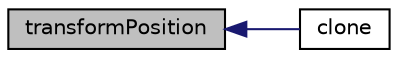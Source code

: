 digraph "transformPosition"
{
  bgcolor="transparent";
  edge [fontname="Helvetica",fontsize="10",labelfontname="Helvetica",labelfontsize="10"];
  node [fontname="Helvetica",fontsize="10",shape=record];
  rankdir="LR";
  Node996 [label="transformPosition",height=0.2,width=0.4,color="black", fillcolor="grey75", style="filled", fontcolor="black"];
  Node996 -> Node997 [dir="back",color="midnightblue",fontsize="10",style="solid",fontname="Helvetica"];
  Node997 [label="clone",height=0.2,width=0.4,color="black",URL="$a26077.html#afff6d4f7511147e0c8a4b8a5448296ec",tooltip="Construct and return a clone, resetting the face list. "];
}
